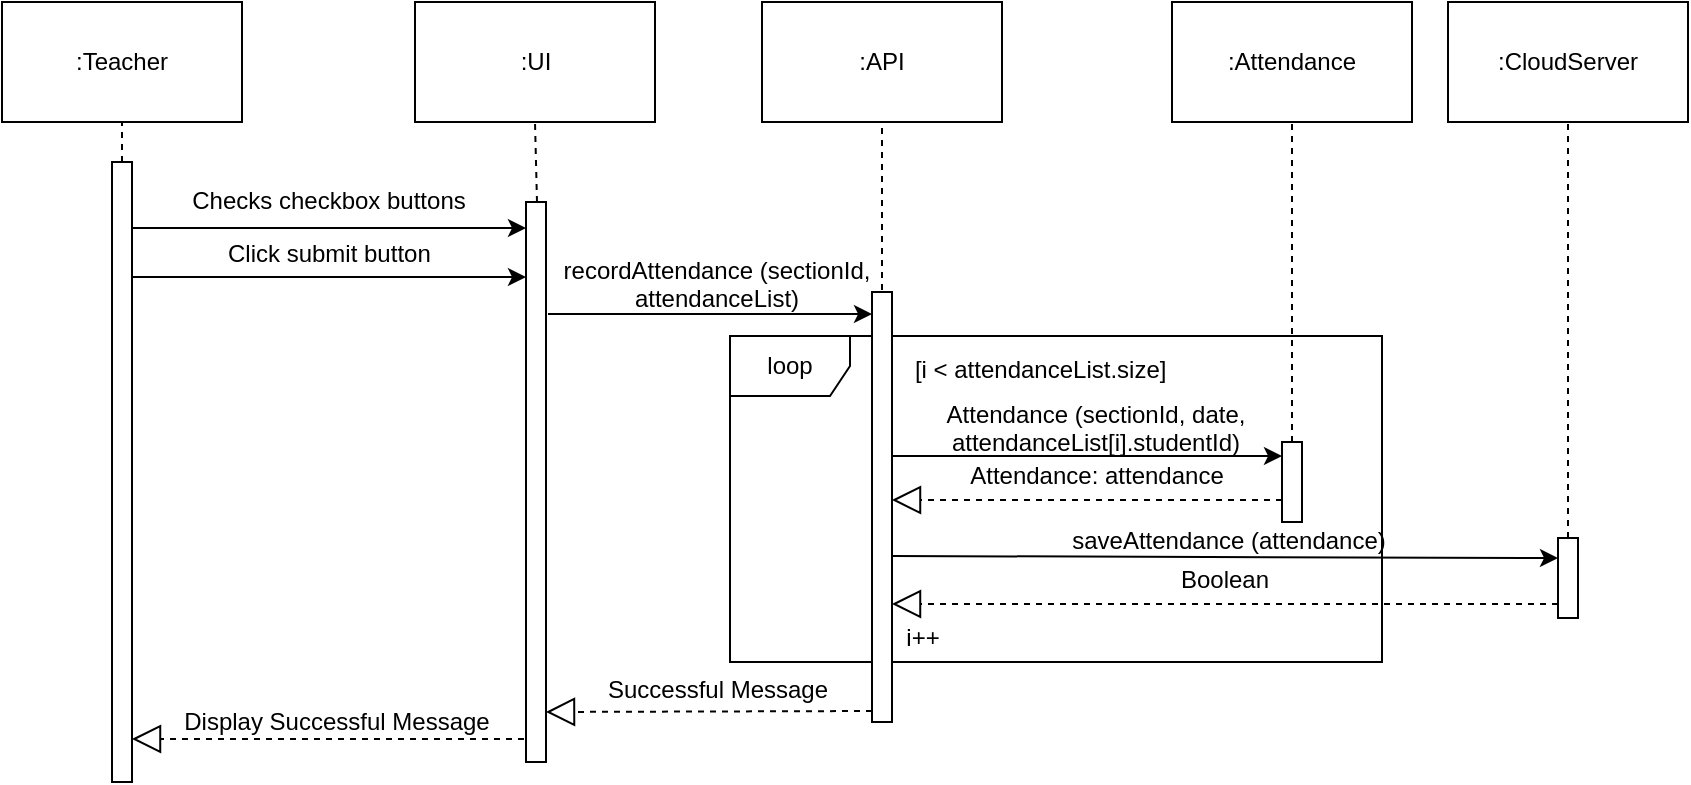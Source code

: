 <mxfile version="10.6.7" type="google"><diagram id="ZTB6V4N2QAve4GXMyBKm" name="Page-1"><mxGraphModel dx="840" dy="452" grid="1" gridSize="10" guides="1" tooltips="1" connect="1" arrows="1" fold="1" page="1" pageScale="1" pageWidth="850" pageHeight="1100" math="0" shadow="0"><root><mxCell id="0"/><mxCell id="1" parent="0"/><mxCell id="zoFIgE4DkTyK6L0toE2A-45" value="loop" style="shape=umlFrame;whiteSpace=wrap;html=1;" parent="1" vertex="1"><mxGeometry x="564" y="277" width="326" height="163" as="geometry"/></mxCell><mxCell id="zoFIgE4DkTyK6L0toE2A-1" value="" style="endArrow=none;dashed=1;html=1;entryX=0.5;entryY=1;entryDx=0;entryDy=0;" parent="1" target="zoFIgE4DkTyK6L0toE2A-2" edge="1"><mxGeometry width="50" height="50" relative="1" as="geometry"><mxPoint x="260" y="190" as="sourcePoint"/><mxPoint x="259.5" y="160" as="targetPoint"/></mxGeometry></mxCell><mxCell id="zoFIgE4DkTyK6L0toE2A-2" value=":Teacher" style="rounded=0;whiteSpace=wrap;html=1;" parent="1" vertex="1"><mxGeometry x="200" y="110" width="120" height="60" as="geometry"/></mxCell><mxCell id="zoFIgE4DkTyK6L0toE2A-3" value="" style="html=1;points=[];perimeter=orthogonalPerimeter;" parent="1" vertex="1"><mxGeometry x="255" y="190" width="10" height="310" as="geometry"/></mxCell><mxCell id="zoFIgE4DkTyK6L0toE2A-4" value=":UI&lt;br&gt;" style="rounded=0;whiteSpace=wrap;html=1;" parent="1" vertex="1"><mxGeometry x="406.5" y="110" width="120" height="60" as="geometry"/></mxCell><mxCell id="zoFIgE4DkTyK6L0toE2A-5" value="" style="endArrow=none;dashed=1;html=1;entryX=0.5;entryY=1;entryDx=0;entryDy=0;" parent="1" target="zoFIgE4DkTyK6L0toE2A-4" edge="1"><mxGeometry width="50" height="50" relative="1" as="geometry"><mxPoint x="467.5" y="210" as="sourcePoint"/><mxPoint x="466.5" y="200" as="targetPoint"/></mxGeometry></mxCell><mxCell id="zoFIgE4DkTyK6L0toE2A-6" value="" style="html=1;points=[];perimeter=orthogonalPerimeter;" parent="1" vertex="1"><mxGeometry x="462" y="210" width="10" height="280" as="geometry"/></mxCell><mxCell id="zoFIgE4DkTyK6L0toE2A-7" value=":API&lt;br&gt;" style="rounded=0;whiteSpace=wrap;html=1;" parent="1" vertex="1"><mxGeometry x="580" y="110" width="120" height="60" as="geometry"/></mxCell><mxCell id="zoFIgE4DkTyK6L0toE2A-8" value="" style="endArrow=none;dashed=1;html=1;entryX=0.5;entryY=1;entryDx=0;entryDy=0;" parent="1" edge="1"><mxGeometry width="50" height="50" relative="1" as="geometry"><mxPoint x="640" y="260" as="sourcePoint"/><mxPoint x="640" y="170" as="targetPoint"/></mxGeometry></mxCell><mxCell id="zoFIgE4DkTyK6L0toE2A-9" value="" style="html=1;points=[];perimeter=orthogonalPerimeter;" parent="1" vertex="1"><mxGeometry x="635" y="255" width="10" height="215" as="geometry"/></mxCell><mxCell id="zoFIgE4DkTyK6L0toE2A-10" value="" style="endArrow=classic;html=1;fontSize=12;" parent="1" edge="1"><mxGeometry width="50" height="50" relative="1" as="geometry"><mxPoint x="473" y="266" as="sourcePoint"/><mxPoint x="635" y="266" as="targetPoint"/></mxGeometry></mxCell><mxCell id="zoFIgE4DkTyK6L0toE2A-11" value="recordAttendance (sectionId,&#10;attendanceList)" style="text;align=center;fontStyle=0;verticalAlign=middle;spacingLeft=3;spacingRight=3;strokeColor=none;rotatable=0;points=[[0,0.5],[1,0.5]];portConstraint=eastwest;fontSize=12;" parent="1" vertex="1"><mxGeometry x="517.5" y="250" width="80" as="geometry"/></mxCell><mxCell id="zoFIgE4DkTyK6L0toE2A-14" value="" style="endArrow=classic;html=1;fontSize=12;" parent="1" edge="1"><mxGeometry width="50" height="50" relative="1" as="geometry"><mxPoint x="265" y="247.5" as="sourcePoint"/><mxPoint x="462" y="247.5" as="targetPoint"/></mxGeometry></mxCell><mxCell id="zoFIgE4DkTyK6L0toE2A-16" value=":CloudServer&lt;br&gt;" style="rounded=0;whiteSpace=wrap;html=1;" parent="1" vertex="1"><mxGeometry x="923" y="110" width="120" height="60" as="geometry"/></mxCell><mxCell id="zoFIgE4DkTyK6L0toE2A-17" value="" style="endArrow=none;dashed=1;html=1;entryX=0.5;entryY=1;entryDx=0;entryDy=0;" parent="1" source="zoFIgE4DkTyK6L0toE2A-29" target="zoFIgE4DkTyK6L0toE2A-16" edge="1"><mxGeometry width="50" height="50" relative="1" as="geometry"><mxPoint x="983" y="470" as="sourcePoint"/><mxPoint x="1024" y="204.5" as="targetPoint"/></mxGeometry></mxCell><mxCell id="zoFIgE4DkTyK6L0toE2A-18" value="Successful Message" style="text;html=1;strokeColor=none;fillColor=none;align=center;verticalAlign=middle;whiteSpace=wrap;rounded=0;" parent="1" vertex="1"><mxGeometry x="498.5" y="444" width="118" height="20" as="geometry"/></mxCell><mxCell id="zoFIgE4DkTyK6L0toE2A-19" value="" style="endArrow=block;dashed=1;endFill=0;endSize=12;html=1;" parent="1" edge="1"><mxGeometry width="160" relative="1" as="geometry"><mxPoint x="635" y="464.5" as="sourcePoint"/><mxPoint x="472" y="465" as="targetPoint"/></mxGeometry></mxCell><mxCell id="zoFIgE4DkTyK6L0toE2A-20" value="Display Successful Message" style="text;html=1;strokeColor=none;fillColor=none;align=center;verticalAlign=middle;whiteSpace=wrap;rounded=0;" parent="1" vertex="1"><mxGeometry x="289" y="459.5" width="157" height="20" as="geometry"/></mxCell><mxCell id="zoFIgE4DkTyK6L0toE2A-21" value="" style="endArrow=block;dashed=1;endFill=0;endSize=12;html=1;" parent="1" edge="1"><mxGeometry width="160" relative="1" as="geometry"><mxPoint x="461" y="478.5" as="sourcePoint"/><mxPoint x="265" y="478.5" as="targetPoint"/></mxGeometry></mxCell><mxCell id="zoFIgE4DkTyK6L0toE2A-29" value="" style="html=1;points=[];perimeter=orthogonalPerimeter;" parent="1" vertex="1"><mxGeometry x="978" y="378" width="10" height="40" as="geometry"/></mxCell><mxCell id="zoFIgE4DkTyK6L0toE2A-30" value="" style="endArrow=classic;html=1;fontSize=12;" parent="1" edge="1"><mxGeometry width="50" height="50" relative="1" as="geometry"><mxPoint x="645" y="387" as="sourcePoint"/><mxPoint x="978" y="388" as="targetPoint"/></mxGeometry></mxCell><mxCell id="zoFIgE4DkTyK6L0toE2A-31" value="saveAttendance (attendance)" style="text;align=center;fontStyle=0;verticalAlign=middle;spacingLeft=3;spacingRight=3;strokeColor=none;rotatable=0;points=[[0,0.5],[1,0.5]];portConstraint=eastwest;fontSize=12;" parent="1" vertex="1"><mxGeometry x="773.5" y="378" width="80" as="geometry"/></mxCell><mxCell id="zoFIgE4DkTyK6L0toE2A-32" value="Boolean" style="text;html=1;strokeColor=none;fillColor=none;align=center;verticalAlign=middle;whiteSpace=wrap;rounded=0;" parent="1" vertex="1"><mxGeometry x="788" y="391" width="47" height="16" as="geometry"/></mxCell><mxCell id="zoFIgE4DkTyK6L0toE2A-33" value="" style="endArrow=block;dashed=1;endFill=0;endSize=12;html=1;" parent="1" edge="1"><mxGeometry width="160" relative="1" as="geometry"><mxPoint x="978" y="411" as="sourcePoint"/><mxPoint x="645" y="411" as="targetPoint"/></mxGeometry></mxCell><mxCell id="zoFIgE4DkTyK6L0toE2A-34" value="" style="endArrow=classic;html=1;fontSize=12;" parent="1" edge="1"><mxGeometry width="50" height="50" relative="1" as="geometry"><mxPoint x="265" y="223" as="sourcePoint"/><mxPoint x="462" y="223" as="targetPoint"/></mxGeometry></mxCell><mxCell id="zoFIgE4DkTyK6L0toE2A-35" value="Checks checkbox buttons" style="text;align=center;fontStyle=0;verticalAlign=middle;spacingLeft=3;spacingRight=3;strokeColor=none;rotatable=0;points=[[0,0.5],[1,0.5]];portConstraint=eastwest;fontSize=12;" parent="1" vertex="1"><mxGeometry x="323.5" y="208" width="80" as="geometry"/></mxCell><mxCell id="zoFIgE4DkTyK6L0toE2A-36" value="&lt;div style=&quot;text-align: center&quot;&gt;&lt;span&gt;Click submit button&lt;/span&gt;&lt;/div&gt;" style="text;html=1;" parent="1" vertex="1"><mxGeometry x="310.5" y="222" width="106" height="30" as="geometry"/></mxCell><mxCell id="zoFIgE4DkTyK6L0toE2A-38" value=":Attendance&lt;br&gt;" style="rounded=0;whiteSpace=wrap;html=1;" parent="1" vertex="1"><mxGeometry x="785" y="110" width="120" height="60" as="geometry"/></mxCell><mxCell id="zoFIgE4DkTyK6L0toE2A-39" value="" style="endArrow=none;dashed=1;html=1;entryX=0.5;entryY=1;entryDx=0;entryDy=0;" parent="1" source="zoFIgE4DkTyK6L0toE2A-40" target="zoFIgE4DkTyK6L0toE2A-38" edge="1"><mxGeometry width="50" height="50" relative="1" as="geometry"><mxPoint x="1135" y="659.5" as="sourcePoint"/><mxPoint x="1175" y="202" as="targetPoint"/></mxGeometry></mxCell><mxCell id="zoFIgE4DkTyK6L0toE2A-40" value="" style="html=1;points=[];perimeter=orthogonalPerimeter;" parent="1" vertex="1"><mxGeometry x="840" y="330" width="10" height="40" as="geometry"/></mxCell><mxCell id="zoFIgE4DkTyK6L0toE2A-41" value="" style="endArrow=classic;html=1;fontSize=12;exitX=1.2;exitY=0.41;exitDx=0;exitDy=0;exitPerimeter=0;" parent="1" edge="1"><mxGeometry width="50" height="50" relative="1" as="geometry"><mxPoint x="645" y="337" as="sourcePoint"/><mxPoint x="840" y="337" as="targetPoint"/></mxGeometry></mxCell><mxCell id="zoFIgE4DkTyK6L0toE2A-42" value="Attendance (sectionId, date,&#10;attendanceList[i].studentId)" style="text;align=center;fontStyle=0;verticalAlign=middle;spacingLeft=3;spacingRight=3;strokeColor=none;rotatable=0;points=[[0,0.5],[1,0.5]];portConstraint=eastwest;fontSize=12;" parent="1" vertex="1"><mxGeometry x="707" y="322" width="80" as="geometry"/></mxCell><mxCell id="zoFIgE4DkTyK6L0toE2A-43" value="Attendance: attendance" style="text;html=1;strokeColor=none;fillColor=none;align=center;verticalAlign=middle;whiteSpace=wrap;rounded=0;" parent="1" vertex="1"><mxGeometry x="680.5" y="338" width="133" height="17" as="geometry"/></mxCell><mxCell id="zoFIgE4DkTyK6L0toE2A-44" value="" style="endArrow=block;dashed=1;endFill=0;endSize=12;html=1;" parent="1" edge="1"><mxGeometry width="160" relative="1" as="geometry"><mxPoint x="840" y="359" as="sourcePoint"/><mxPoint x="645" y="359" as="targetPoint"/></mxGeometry></mxCell><mxCell id="zoFIgE4DkTyK6L0toE2A-47" value="     [i &lt; attendanceList.size]" style="text;align=center;fontStyle=0;verticalAlign=middle;spacingLeft=3;spacingRight=3;strokeColor=none;rotatable=0;points=[[0,0.5],[1,0.5]];portConstraint=eastwest;" parent="1" vertex="1"><mxGeometry x="671" y="280" width="80" height="26" as="geometry"/></mxCell><mxCell id="zoFIgE4DkTyK6L0toE2A-49" value="i++" style="text;html=1;strokeColor=none;fillColor=none;align=center;verticalAlign=middle;whiteSpace=wrap;rounded=0;" parent="1" vertex="1"><mxGeometry x="637" y="420" width="47" height="16" as="geometry"/></mxCell></root></mxGraphModel></diagram></mxfile>